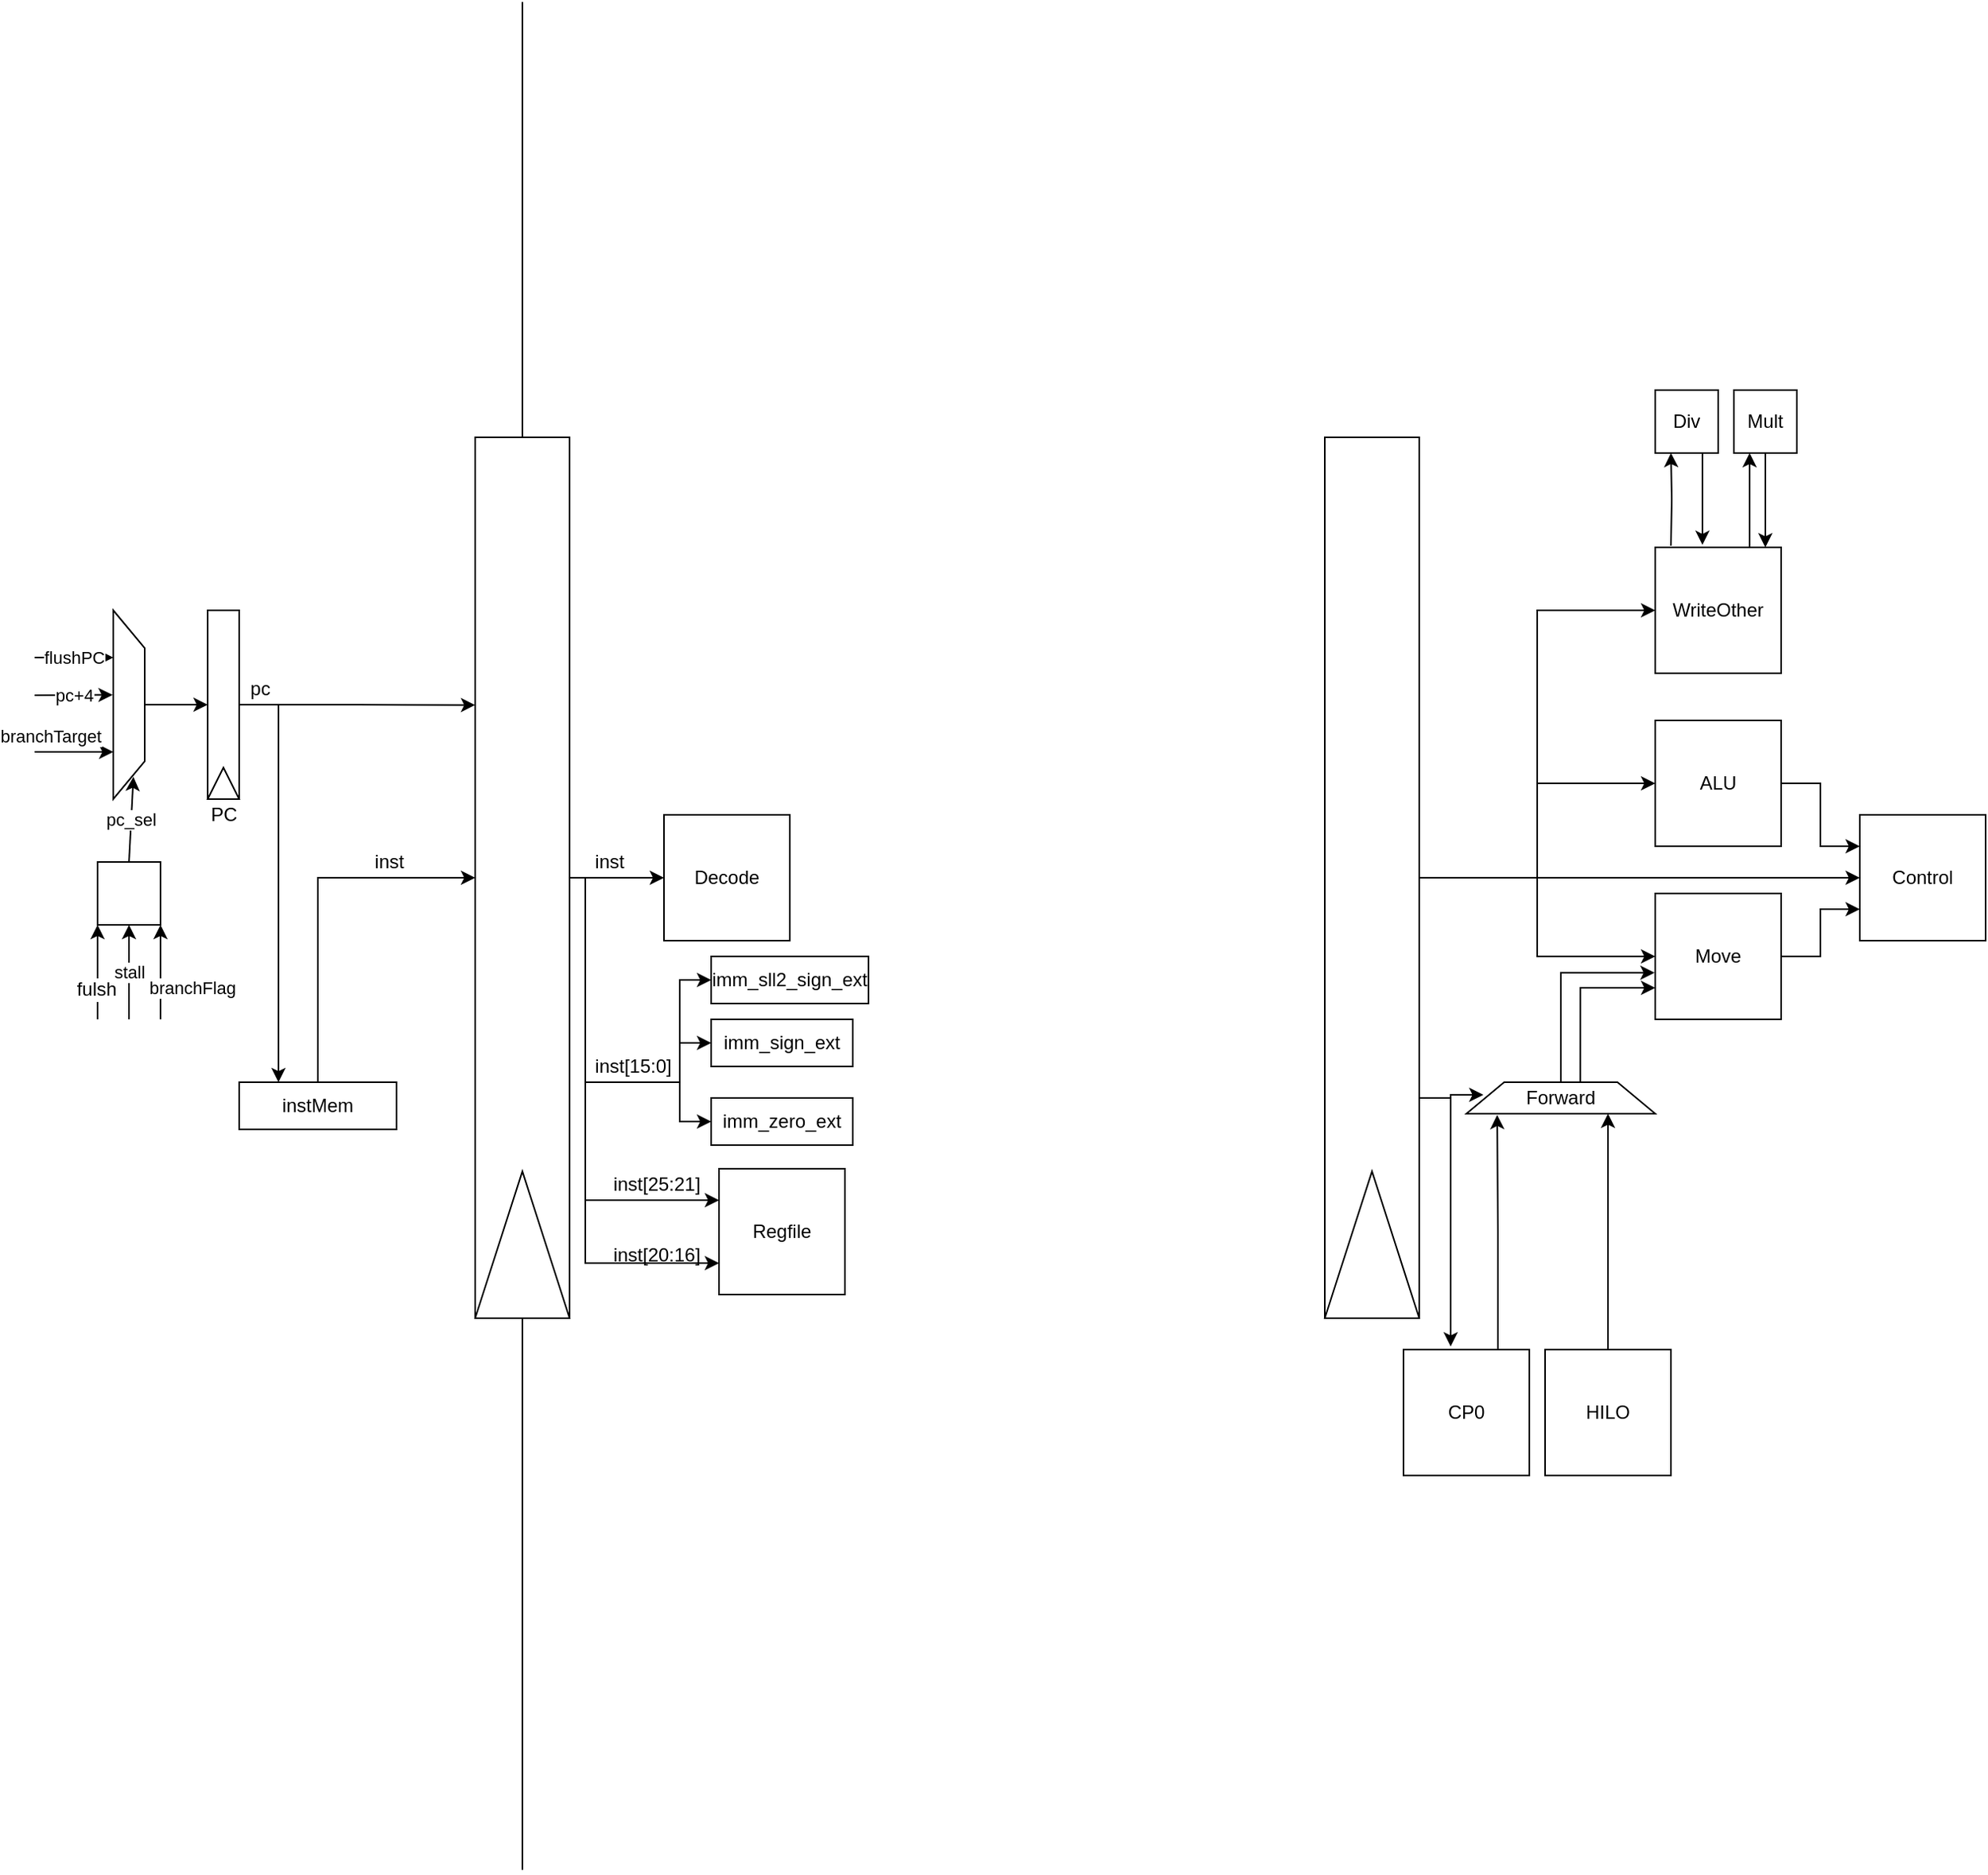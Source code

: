 <mxfile version="12.6.5" type="device"><diagram id="HSFqC6H7sYyxQZjeuzAG" name="Page-1"><mxGraphModel dx="1024" dy="1761" grid="1" gridSize="10" guides="1" tooltips="1" connect="1" arrows="1" fold="1" page="1" pageScale="1" pageWidth="827" pageHeight="1169" math="0" shadow="0"><root><mxCell id="0"/><mxCell id="1" parent="0"/><mxCell id="6QCADGDIZk1H56WCNz_3-21" style="edgeStyle=orthogonalEdgeStyle;rounded=0;orthogonalLoop=1;jettySize=auto;html=1;entryX=0.5;entryY=1;entryDx=0;entryDy=0;" parent="1" source="6QCADGDIZk1H56WCNz_3-1" target="6QCADGDIZk1H56WCNz_3-15" edge="1"><mxGeometry relative="1" as="geometry"/></mxCell><mxCell id="6QCADGDIZk1H56WCNz_3-1" value="" style="shape=trapezoid;whiteSpace=wrap;html=1;strokeColor=#000000;strokeWidth=1;rotation=90;points=[[0.75,1],[0.25,1],[0.5,1],[0.9,1],[0.5,0]]" parent="1" vertex="1"><mxGeometry x="60" y="170" width="120" height="20" as="geometry"/></mxCell><mxCell id="6QCADGDIZk1H56WCNz_3-2" value="pc_sel" style="endArrow=classic;html=1;entryX=0.882;entryY=0.36;entryDx=0;entryDy=0;entryPerimeter=0;exitX=0.5;exitY=0;exitDx=0;exitDy=0;" parent="1" source="6QCADGDIZk1H56WCNz_3-3" target="6QCADGDIZk1H56WCNz_3-1" edge="1"><mxGeometry width="50" height="50" relative="1" as="geometry"><mxPoint x="133" y="330" as="sourcePoint"/><mxPoint x="170" y="280" as="targetPoint"/></mxGeometry></mxCell><mxCell id="6QCADGDIZk1H56WCNz_3-3" value="" style="whiteSpace=wrap;html=1;aspect=fixed;" parent="1" vertex="1"><mxGeometry x="100" y="280" width="40" height="40" as="geometry"/></mxCell><mxCell id="6QCADGDIZk1H56WCNz_3-4" value="" style="endArrow=classic;html=1;entryX=0;entryY=1;entryDx=0;entryDy=0;" parent="1" target="6QCADGDIZk1H56WCNz_3-3" edge="1"><mxGeometry width="50" height="50" relative="1" as="geometry"><mxPoint x="100" y="380" as="sourcePoint"/><mxPoint x="150" y="340" as="targetPoint"/></mxGeometry></mxCell><mxCell id="6QCADGDIZk1H56WCNz_3-5" value="fulsh" style="text;html=1;align=center;verticalAlign=middle;resizable=0;points=[];labelBackgroundColor=#ffffff;" parent="6QCADGDIZk1H56WCNz_3-4" vertex="1" connectable="0"><mxGeometry x="-0.347" y="1" relative="1" as="geometry"><mxPoint as="offset"/></mxGeometry></mxCell><mxCell id="6QCADGDIZk1H56WCNz_3-6" value="stall" style="endArrow=classic;html=1;entryX=0.5;entryY=1;entryDx=0;entryDy=0;" parent="1" target="6QCADGDIZk1H56WCNz_3-3" edge="1"><mxGeometry width="50" height="50" relative="1" as="geometry"><mxPoint x="120" y="380" as="sourcePoint"/><mxPoint x="140" y="410" as="targetPoint"/></mxGeometry></mxCell><mxCell id="6QCADGDIZk1H56WCNz_3-7" value="branchFlag" style="endArrow=classic;html=1;entryX=1;entryY=1;entryDx=0;entryDy=0;" parent="1" target="6QCADGDIZk1H56WCNz_3-3" edge="1"><mxGeometry x="-0.333" y="-20" width="50" height="50" relative="1" as="geometry"><mxPoint x="140" y="380" as="sourcePoint"/><mxPoint x="140" y="410" as="targetPoint"/><mxPoint as="offset"/></mxGeometry></mxCell><mxCell id="6QCADGDIZk1H56WCNz_3-8" value="flushPC" style="endArrow=classic;html=1;entryX=0.25;entryY=1;entryDx=0;entryDy=0;" parent="1" target="6QCADGDIZk1H56WCNz_3-1" edge="1"><mxGeometry width="50" height="50" relative="1" as="geometry"><mxPoint x="60" y="150" as="sourcePoint"/><mxPoint x="140" y="410" as="targetPoint"/></mxGeometry></mxCell><mxCell id="6QCADGDIZk1H56WCNz_3-9" value="pc+4" style="endArrow=classic;html=1;entryX=0.448;entryY=1.02;entryDx=0;entryDy=0;entryPerimeter=0;" parent="1" target="6QCADGDIZk1H56WCNz_3-1" edge="1"><mxGeometry width="50" height="50" relative="1" as="geometry"><mxPoint x="60" y="174" as="sourcePoint"/><mxPoint x="100" y="410" as="targetPoint"/></mxGeometry></mxCell><mxCell id="6QCADGDIZk1H56WCNz_3-10" value="branchTarget" style="endArrow=classic;html=1;entryX=0.75;entryY=1;entryDx=0;entryDy=0;" parent="1" target="6QCADGDIZk1H56WCNz_3-1" edge="1"><mxGeometry x="-0.6" y="10" width="50" height="50" relative="1" as="geometry"><mxPoint x="60" y="210" as="sourcePoint"/><mxPoint x="100" y="410" as="targetPoint"/><mxPoint as="offset"/></mxGeometry></mxCell><mxCell id="6QCADGDIZk1H56WCNz_3-24" style="edgeStyle=orthogonalEdgeStyle;rounded=0;orthogonalLoop=1;jettySize=auto;html=1;exitX=0.5;exitY=0;exitDx=0;exitDy=0;" parent="1" source="6QCADGDIZk1H56WCNz_3-12" target="6QCADGDIZk1H56WCNz_3-28" edge="1"><mxGeometry relative="1" as="geometry"><mxPoint x="240" y="180" as="targetPoint"/></mxGeometry></mxCell><mxCell id="6QCADGDIZk1H56WCNz_3-12" value="instMem" style="rounded=0;whiteSpace=wrap;html=1;" parent="1" vertex="1"><mxGeometry x="190" y="420" width="100" height="30" as="geometry"/></mxCell><mxCell id="6QCADGDIZk1H56WCNz_3-17" value="" style="group" parent="1" vertex="1" connectable="0"><mxGeometry x="170" y="120" width="20" height="120" as="geometry"/></mxCell><mxCell id="6QCADGDIZk1H56WCNz_3-15" value="" style="rounded=0;whiteSpace=wrap;html=1;strokeColor=#000000;strokeWidth=1;direction=south;" parent="6QCADGDIZk1H56WCNz_3-17" vertex="1"><mxGeometry width="20" height="120" as="geometry"/></mxCell><mxCell id="6QCADGDIZk1H56WCNz_3-16" value="" style="triangle;whiteSpace=wrap;html=1;strokeColor=#000000;strokeWidth=1;direction=north;" parent="6QCADGDIZk1H56WCNz_3-17" vertex="1"><mxGeometry y="100" width="20" height="20" as="geometry"/></mxCell><mxCell id="6QCADGDIZk1H56WCNz_3-22" value="PC" style="text;html=1;align=center;verticalAlign=middle;resizable=0;points=[];autosize=1;" parent="1" vertex="1"><mxGeometry x="165" y="240" width="30" height="20" as="geometry"/></mxCell><mxCell id="6QCADGDIZk1H56WCNz_3-23" style="edgeStyle=orthogonalEdgeStyle;rounded=0;orthogonalLoop=1;jettySize=auto;html=1;entryX=0.25;entryY=0;entryDx=0;entryDy=0;exitX=0.5;exitY=0;exitDx=0;exitDy=0;" parent="1" source="6QCADGDIZk1H56WCNz_3-15" target="6QCADGDIZk1H56WCNz_3-12" edge="1"><mxGeometry relative="1" as="geometry"/></mxCell><mxCell id="6QCADGDIZk1H56WCNz_3-25" value="" style="endArrow=none;html=1;" parent="1" edge="1"><mxGeometry width="50" height="50" relative="1" as="geometry"><mxPoint x="370" y="920.8" as="sourcePoint"/><mxPoint x="370" y="-266.8" as="targetPoint"/></mxGeometry></mxCell><mxCell id="6QCADGDIZk1H56WCNz_3-27" value="" style="group" parent="1" vertex="1" connectable="0"><mxGeometry x="340" y="10" width="60" height="560" as="geometry"/></mxCell><mxCell id="6QCADGDIZk1H56WCNz_3-28" value="" style="rounded=0;whiteSpace=wrap;html=1;strokeColor=#000000;strokeWidth=1;direction=south;" parent="6QCADGDIZk1H56WCNz_3-27" vertex="1"><mxGeometry width="60.0" height="560" as="geometry"/></mxCell><mxCell id="6QCADGDIZk1H56WCNz_3-29" value="" style="triangle;whiteSpace=wrap;html=1;strokeColor=#000000;strokeWidth=1;direction=north;" parent="6QCADGDIZk1H56WCNz_3-27" vertex="1"><mxGeometry y="466.667" width="60.0" height="93.333" as="geometry"/></mxCell><mxCell id="6QCADGDIZk1H56WCNz_3-30" style="edgeStyle=orthogonalEdgeStyle;rounded=0;orthogonalLoop=1;jettySize=auto;html=1;entryX=0.304;entryY=1;entryDx=0;entryDy=0;entryPerimeter=0;" parent="1" source="6QCADGDIZk1H56WCNz_3-15" target="6QCADGDIZk1H56WCNz_3-28" edge="1"><mxGeometry relative="1" as="geometry"/></mxCell><mxCell id="6QCADGDIZk1H56WCNz_3-31" value="pc" style="text;html=1;align=center;verticalAlign=middle;resizable=0;points=[];labelBackgroundColor=#ffffff;" parent="6QCADGDIZk1H56WCNz_3-30" vertex="1" connectable="0"><mxGeometry y="-62" relative="1" as="geometry"><mxPoint x="-62" y="-72" as="offset"/></mxGeometry></mxCell><mxCell id="6QCADGDIZk1H56WCNz_3-32" value="inst" style="text;html=1;align=center;verticalAlign=middle;resizable=0;points=[];autosize=1;" parent="1" vertex="1"><mxGeometry x="270" y="270" width="30" height="20" as="geometry"/></mxCell><mxCell id="6QCADGDIZk1H56WCNz_3-33" value="Decode" style="whiteSpace=wrap;html=1;aspect=fixed;" parent="1" vertex="1"><mxGeometry x="460" y="250" width="80" height="80" as="geometry"/></mxCell><mxCell id="6QCADGDIZk1H56WCNz_3-34" style="edgeStyle=orthogonalEdgeStyle;rounded=0;orthogonalLoop=1;jettySize=auto;html=1;exitX=0.5;exitY=0;exitDx=0;exitDy=0;entryX=0;entryY=0.5;entryDx=0;entryDy=0;" parent="1" source="6QCADGDIZk1H56WCNz_3-28" target="6QCADGDIZk1H56WCNz_3-33" edge="1"><mxGeometry relative="1" as="geometry"/></mxCell><mxCell id="6QCADGDIZk1H56WCNz_3-35" value="inst" style="text;html=1;align=center;verticalAlign=middle;resizable=0;points=[];autosize=1;" parent="1" vertex="1"><mxGeometry x="410" y="270" width="30" height="20" as="geometry"/></mxCell><mxCell id="6QCADGDIZk1H56WCNz_3-36" style="edgeStyle=orthogonalEdgeStyle;rounded=0;orthogonalLoop=1;jettySize=auto;html=1;exitX=0.5;exitY=0;exitDx=0;exitDy=0;entryX=0;entryY=0.5;entryDx=0;entryDy=0;" parent="1" source="6QCADGDIZk1H56WCNz_3-28" target="6QCADGDIZk1H56WCNz_3-42" edge="1"><mxGeometry relative="1" as="geometry"><mxPoint x="460" y="430" as="targetPoint"/><Array as="points"><mxPoint x="410" y="290"/><mxPoint x="410" y="420"/><mxPoint x="470" y="420"/><mxPoint x="470" y="395"/></Array></mxGeometry></mxCell><mxCell id="6QCADGDIZk1H56WCNz_3-38" value="inst[15:0]" style="text;html=1;align=center;verticalAlign=middle;resizable=0;points=[];labelBackgroundColor=#ffffff;" parent="6QCADGDIZk1H56WCNz_3-36" vertex="1" connectable="0"><mxGeometry x="0.732" y="5" relative="1" as="geometry"><mxPoint x="-25" y="2" as="offset"/></mxGeometry></mxCell><mxCell id="6QCADGDIZk1H56WCNz_3-42" value="imm_sign_ext" style="rounded=0;whiteSpace=wrap;html=1;" parent="1" vertex="1"><mxGeometry x="490" y="380" width="90" height="30" as="geometry"/></mxCell><mxCell id="6QCADGDIZk1H56WCNz_3-47" style="edgeStyle=orthogonalEdgeStyle;rounded=0;orthogonalLoop=1;jettySize=auto;html=1;exitX=0.5;exitY=0;exitDx=0;exitDy=0;entryX=0;entryY=0.5;entryDx=0;entryDy=0;" parent="1" source="6QCADGDIZk1H56WCNz_3-28" target="6QCADGDIZk1H56WCNz_3-48" edge="1"><mxGeometry relative="1" as="geometry"><mxPoint x="490" y="470" as="targetPoint"/><Array as="points"><mxPoint x="410" y="290"/><mxPoint x="410" y="420"/><mxPoint x="470" y="420"/><mxPoint x="470" y="445"/></Array></mxGeometry></mxCell><mxCell id="6QCADGDIZk1H56WCNz_3-48" value="imm_zero_ext" style="rounded=0;whiteSpace=wrap;html=1;" parent="1" vertex="1"><mxGeometry x="490" y="430" width="90" height="30" as="geometry"/></mxCell><mxCell id="6QCADGDIZk1H56WCNz_3-49" value="Regfile" style="whiteSpace=wrap;html=1;aspect=fixed;" parent="1" vertex="1"><mxGeometry x="495" y="475" width="80" height="80" as="geometry"/></mxCell><mxCell id="6QCADGDIZk1H56WCNz_3-50" style="edgeStyle=orthogonalEdgeStyle;rounded=0;orthogonalLoop=1;jettySize=auto;html=1;exitX=0.5;exitY=0;exitDx=0;exitDy=0;entryX=0;entryY=0.25;entryDx=0;entryDy=0;" parent="1" source="6QCADGDIZk1H56WCNz_3-28" target="6QCADGDIZk1H56WCNz_3-49" edge="1"><mxGeometry relative="1" as="geometry"><mxPoint x="450" y="510" as="targetPoint"/><Array as="points"><mxPoint x="410" y="290"/><mxPoint x="410" y="495"/></Array></mxGeometry></mxCell><mxCell id="6QCADGDIZk1H56WCNz_3-51" value="inst[25:21]" style="text;html=1;align=center;verticalAlign=middle;resizable=0;points=[];autosize=1;" parent="1" vertex="1"><mxGeometry x="420" y="475" width="70" height="20" as="geometry"/></mxCell><mxCell id="6QCADGDIZk1H56WCNz_3-52" style="edgeStyle=orthogonalEdgeStyle;rounded=0;orthogonalLoop=1;jettySize=auto;html=1;exitX=0.5;exitY=0;exitDx=0;exitDy=0;entryX=0;entryY=0.75;entryDx=0;entryDy=0;" parent="1" source="6QCADGDIZk1H56WCNz_3-28" target="6QCADGDIZk1H56WCNz_3-49" edge="1"><mxGeometry relative="1" as="geometry"><Array as="points"><mxPoint x="410" y="290"/><mxPoint x="410" y="535"/></Array></mxGeometry></mxCell><mxCell id="6QCADGDIZk1H56WCNz_3-53" value="inst[20:16]" style="text;html=1;align=center;verticalAlign=middle;resizable=0;points=[];autosize=1;" parent="1" vertex="1"><mxGeometry x="420" y="520" width="70" height="20" as="geometry"/></mxCell><mxCell id="6QCADGDIZk1H56WCNz_3-54" value="imm_sll2_sign_ext" style="rounded=0;whiteSpace=wrap;html=1;" parent="1" vertex="1"><mxGeometry x="490" y="340" width="100" height="30" as="geometry"/></mxCell><mxCell id="6QCADGDIZk1H56WCNz_3-55" style="edgeStyle=orthogonalEdgeStyle;rounded=0;orthogonalLoop=1;jettySize=auto;html=1;exitX=0.5;exitY=0;exitDx=0;exitDy=0;entryX=0;entryY=0.5;entryDx=0;entryDy=0;" parent="1" source="6QCADGDIZk1H56WCNz_3-28" target="6QCADGDIZk1H56WCNz_3-54" edge="1"><mxGeometry relative="1" as="geometry"><Array as="points"><mxPoint x="410" y="290"/><mxPoint x="410" y="420"/><mxPoint x="470" y="420"/><mxPoint x="470" y="355"/></Array></mxGeometry></mxCell><mxCell id="Np5xmc2G_PY6Tr96R8ph-4" value="" style="group" vertex="1" connectable="0" parent="1"><mxGeometry x="880" y="10" width="60" height="560" as="geometry"/></mxCell><mxCell id="Np5xmc2G_PY6Tr96R8ph-5" value="" style="rounded=0;whiteSpace=wrap;html=1;strokeColor=#000000;strokeWidth=1;direction=south;" vertex="1" parent="Np5xmc2G_PY6Tr96R8ph-4"><mxGeometry width="60.0" height="560" as="geometry"/></mxCell><mxCell id="Np5xmc2G_PY6Tr96R8ph-6" value="" style="triangle;whiteSpace=wrap;html=1;strokeColor=#000000;strokeWidth=1;direction=north;" vertex="1" parent="Np5xmc2G_PY6Tr96R8ph-4"><mxGeometry y="466.667" width="60.0" height="93.333" as="geometry"/></mxCell><mxCell id="Np5xmc2G_PY6Tr96R8ph-17" style="edgeStyle=orthogonalEdgeStyle;rounded=0;orthogonalLoop=1;jettySize=auto;html=1;exitX=1;exitY=0.5;exitDx=0;exitDy=0;entryX=0;entryY=0.25;entryDx=0;entryDy=0;" edge="1" parent="1" source="Np5xmc2G_PY6Tr96R8ph-7" target="Np5xmc2G_PY6Tr96R8ph-16"><mxGeometry relative="1" as="geometry"/></mxCell><mxCell id="Np5xmc2G_PY6Tr96R8ph-7" value="ALU" style="whiteSpace=wrap;html=1;aspect=fixed;" vertex="1" parent="1"><mxGeometry x="1090" y="190" width="80" height="80" as="geometry"/></mxCell><mxCell id="Np5xmc2G_PY6Tr96R8ph-18" style="edgeStyle=orthogonalEdgeStyle;rounded=0;orthogonalLoop=1;jettySize=auto;html=1;exitX=1;exitY=0.5;exitDx=0;exitDy=0;entryX=0;entryY=0.75;entryDx=0;entryDy=0;" edge="1" parent="1" source="Np5xmc2G_PY6Tr96R8ph-8" target="Np5xmc2G_PY6Tr96R8ph-16"><mxGeometry relative="1" as="geometry"/></mxCell><mxCell id="Np5xmc2G_PY6Tr96R8ph-8" value="Move" style="whiteSpace=wrap;html=1;aspect=fixed;" vertex="1" parent="1"><mxGeometry x="1090" y="300" width="80" height="80" as="geometry"/></mxCell><mxCell id="Np5xmc2G_PY6Tr96R8ph-19" style="edgeStyle=orthogonalEdgeStyle;rounded=0;orthogonalLoop=1;jettySize=auto;html=1;entryX=0.25;entryY=1;entryDx=0;entryDy=0;" edge="1" parent="1" target="Np5xmc2G_PY6Tr96R8ph-10"><mxGeometry relative="1" as="geometry"><mxPoint x="1100" y="79" as="sourcePoint"/></mxGeometry></mxCell><mxCell id="Np5xmc2G_PY6Tr96R8ph-21" style="edgeStyle=orthogonalEdgeStyle;rounded=0;orthogonalLoop=1;jettySize=auto;html=1;exitX=0.75;exitY=0;exitDx=0;exitDy=0;" edge="1" parent="1" source="Np5xmc2G_PY6Tr96R8ph-9"><mxGeometry relative="1" as="geometry"><mxPoint x="1150" y="20" as="targetPoint"/></mxGeometry></mxCell><mxCell id="Np5xmc2G_PY6Tr96R8ph-9" value="WriteOther" style="whiteSpace=wrap;html=1;aspect=fixed;" vertex="1" parent="1"><mxGeometry x="1090" y="80" width="80" height="80" as="geometry"/></mxCell><mxCell id="Np5xmc2G_PY6Tr96R8ph-20" style="edgeStyle=orthogonalEdgeStyle;rounded=0;orthogonalLoop=1;jettySize=auto;html=1;exitX=0.75;exitY=1;exitDx=0;exitDy=0;entryX=0.375;entryY=-0.02;entryDx=0;entryDy=0;entryPerimeter=0;" edge="1" parent="1" source="Np5xmc2G_PY6Tr96R8ph-10" target="Np5xmc2G_PY6Tr96R8ph-9"><mxGeometry relative="1" as="geometry"/></mxCell><mxCell id="Np5xmc2G_PY6Tr96R8ph-10" value="Div" style="whiteSpace=wrap;html=1;aspect=fixed;" vertex="1" parent="1"><mxGeometry x="1090" y="-20" width="40" height="40" as="geometry"/></mxCell><mxCell id="Np5xmc2G_PY6Tr96R8ph-22" style="edgeStyle=orthogonalEdgeStyle;rounded=0;orthogonalLoop=1;jettySize=auto;html=1;exitX=0.5;exitY=1;exitDx=0;exitDy=0;entryX=0.875;entryY=0;entryDx=0;entryDy=0;entryPerimeter=0;" edge="1" parent="1" source="Np5xmc2G_PY6Tr96R8ph-11" target="Np5xmc2G_PY6Tr96R8ph-9"><mxGeometry relative="1" as="geometry"><mxPoint x="1210" y="60" as="targetPoint"/></mxGeometry></mxCell><mxCell id="Np5xmc2G_PY6Tr96R8ph-11" value="Mult" style="whiteSpace=wrap;html=1;aspect=fixed;" vertex="1" parent="1"><mxGeometry x="1140" y="-20" width="40" height="40" as="geometry"/></mxCell><mxCell id="Np5xmc2G_PY6Tr96R8ph-12" style="edgeStyle=orthogonalEdgeStyle;rounded=0;orthogonalLoop=1;jettySize=auto;html=1;exitX=0.5;exitY=0;exitDx=0;exitDy=0;" edge="1" parent="1" source="Np5xmc2G_PY6Tr96R8ph-5" target="Np5xmc2G_PY6Tr96R8ph-9"><mxGeometry relative="1" as="geometry"/></mxCell><mxCell id="Np5xmc2G_PY6Tr96R8ph-13" style="edgeStyle=orthogonalEdgeStyle;rounded=0;orthogonalLoop=1;jettySize=auto;html=1;exitX=0.5;exitY=0;exitDx=0;exitDy=0;" edge="1" parent="1" source="Np5xmc2G_PY6Tr96R8ph-5" target="Np5xmc2G_PY6Tr96R8ph-7"><mxGeometry relative="1" as="geometry"/></mxCell><mxCell id="Np5xmc2G_PY6Tr96R8ph-14" style="edgeStyle=orthogonalEdgeStyle;rounded=0;orthogonalLoop=1;jettySize=auto;html=1;exitX=0.5;exitY=0;exitDx=0;exitDy=0;entryX=0;entryY=0.5;entryDx=0;entryDy=0;" edge="1" parent="1" source="Np5xmc2G_PY6Tr96R8ph-5" target="Np5xmc2G_PY6Tr96R8ph-8"><mxGeometry relative="1" as="geometry"/></mxCell><mxCell id="Np5xmc2G_PY6Tr96R8ph-15" style="edgeStyle=orthogonalEdgeStyle;rounded=0;orthogonalLoop=1;jettySize=auto;html=1;exitX=0.5;exitY=0;exitDx=0;exitDy=0;" edge="1" parent="1" source="Np5xmc2G_PY6Tr96R8ph-5" target="Np5xmc2G_PY6Tr96R8ph-16"><mxGeometry relative="1" as="geometry"><mxPoint x="1160" y="290" as="targetPoint"/></mxGeometry></mxCell><mxCell id="Np5xmc2G_PY6Tr96R8ph-16" value="Control" style="whiteSpace=wrap;html=1;aspect=fixed;" vertex="1" parent="1"><mxGeometry x="1220" y="250" width="80" height="80" as="geometry"/></mxCell><mxCell id="Np5xmc2G_PY6Tr96R8ph-33" style="edgeStyle=orthogonalEdgeStyle;rounded=0;orthogonalLoop=1;jettySize=auto;html=1;exitX=0.75;exitY=0;exitDx=0;exitDy=0;entryX=0.163;entryY=1.04;entryDx=0;entryDy=0;entryPerimeter=0;" edge="1" parent="1" source="Np5xmc2G_PY6Tr96R8ph-24" target="Np5xmc2G_PY6Tr96R8ph-35"><mxGeometry relative="1" as="geometry"><mxPoint x="989.6" y="460.8" as="targetPoint"/></mxGeometry></mxCell><mxCell id="Np5xmc2G_PY6Tr96R8ph-24" value="CP0" style="whiteSpace=wrap;html=1;aspect=fixed;" vertex="1" parent="1"><mxGeometry x="930" y="590" width="80" height="80" as="geometry"/></mxCell><mxCell id="Np5xmc2G_PY6Tr96R8ph-27" style="edgeStyle=orthogonalEdgeStyle;rounded=0;orthogonalLoop=1;jettySize=auto;html=1;exitX=0.75;exitY=0;exitDx=0;exitDy=0;entryX=0.375;entryY=-0.025;entryDx=0;entryDy=0;entryPerimeter=0;" edge="1" parent="1" source="Np5xmc2G_PY6Tr96R8ph-5" target="Np5xmc2G_PY6Tr96R8ph-24"><mxGeometry relative="1" as="geometry"/></mxCell><mxCell id="Np5xmc2G_PY6Tr96R8ph-34" style="edgeStyle=orthogonalEdgeStyle;rounded=0;orthogonalLoop=1;jettySize=auto;html=1;exitX=0.5;exitY=0;exitDx=0;exitDy=0;entryX=0.75;entryY=1;entryDx=0;entryDy=0;" edge="1" parent="1" source="Np5xmc2G_PY6Tr96R8ph-29" target="Np5xmc2G_PY6Tr96R8ph-35"><mxGeometry relative="1" as="geometry"><mxPoint x="1040" y="460" as="targetPoint"/></mxGeometry></mxCell><mxCell id="Np5xmc2G_PY6Tr96R8ph-29" value="HILO" style="whiteSpace=wrap;html=1;aspect=fixed;" vertex="1" parent="1"><mxGeometry x="1020" y="590" width="80" height="80" as="geometry"/></mxCell><mxCell id="Np5xmc2G_PY6Tr96R8ph-32" style="edgeStyle=orthogonalEdgeStyle;rounded=0;orthogonalLoop=1;jettySize=auto;html=1;exitX=0.75;exitY=0;exitDx=0;exitDy=0;entryX=0.09;entryY=0.4;entryDx=0;entryDy=0;entryPerimeter=0;" edge="1" parent="1" source="Np5xmc2G_PY6Tr96R8ph-5" target="Np5xmc2G_PY6Tr96R8ph-35"><mxGeometry relative="1" as="geometry"><mxPoint x="980" y="400" as="targetPoint"/></mxGeometry></mxCell><mxCell id="Np5xmc2G_PY6Tr96R8ph-36" style="edgeStyle=orthogonalEdgeStyle;rounded=0;orthogonalLoop=1;jettySize=auto;html=1;exitX=0.5;exitY=0;exitDx=0;exitDy=0;entryX=-0.005;entryY=0.63;entryDx=0;entryDy=0;entryPerimeter=0;" edge="1" parent="1" source="Np5xmc2G_PY6Tr96R8ph-35" target="Np5xmc2G_PY6Tr96R8ph-8"><mxGeometry relative="1" as="geometry"/></mxCell><mxCell id="Np5xmc2G_PY6Tr96R8ph-37" style="edgeStyle=orthogonalEdgeStyle;rounded=0;orthogonalLoop=1;jettySize=auto;html=1;entryX=0;entryY=0.75;entryDx=0;entryDy=0;exitX=0.603;exitY=0;exitDx=0;exitDy=0;exitPerimeter=0;" edge="1" parent="1" source="Np5xmc2G_PY6Tr96R8ph-35" target="Np5xmc2G_PY6Tr96R8ph-8"><mxGeometry relative="1" as="geometry"><mxPoint x="1130" y="418" as="sourcePoint"/></mxGeometry></mxCell><mxCell id="Np5xmc2G_PY6Tr96R8ph-35" value="Forward" style="shape=trapezoid;whiteSpace=wrap;html=1;strokeColor=#000000;strokeWidth=1;rotation=0;points=[[0.75,1],[0.25,1],[0.5,1],[0.9,1],[0.5,0]]" vertex="1" parent="1"><mxGeometry x="970" y="420" width="120" height="20" as="geometry"/></mxCell></root></mxGraphModel></diagram></mxfile>